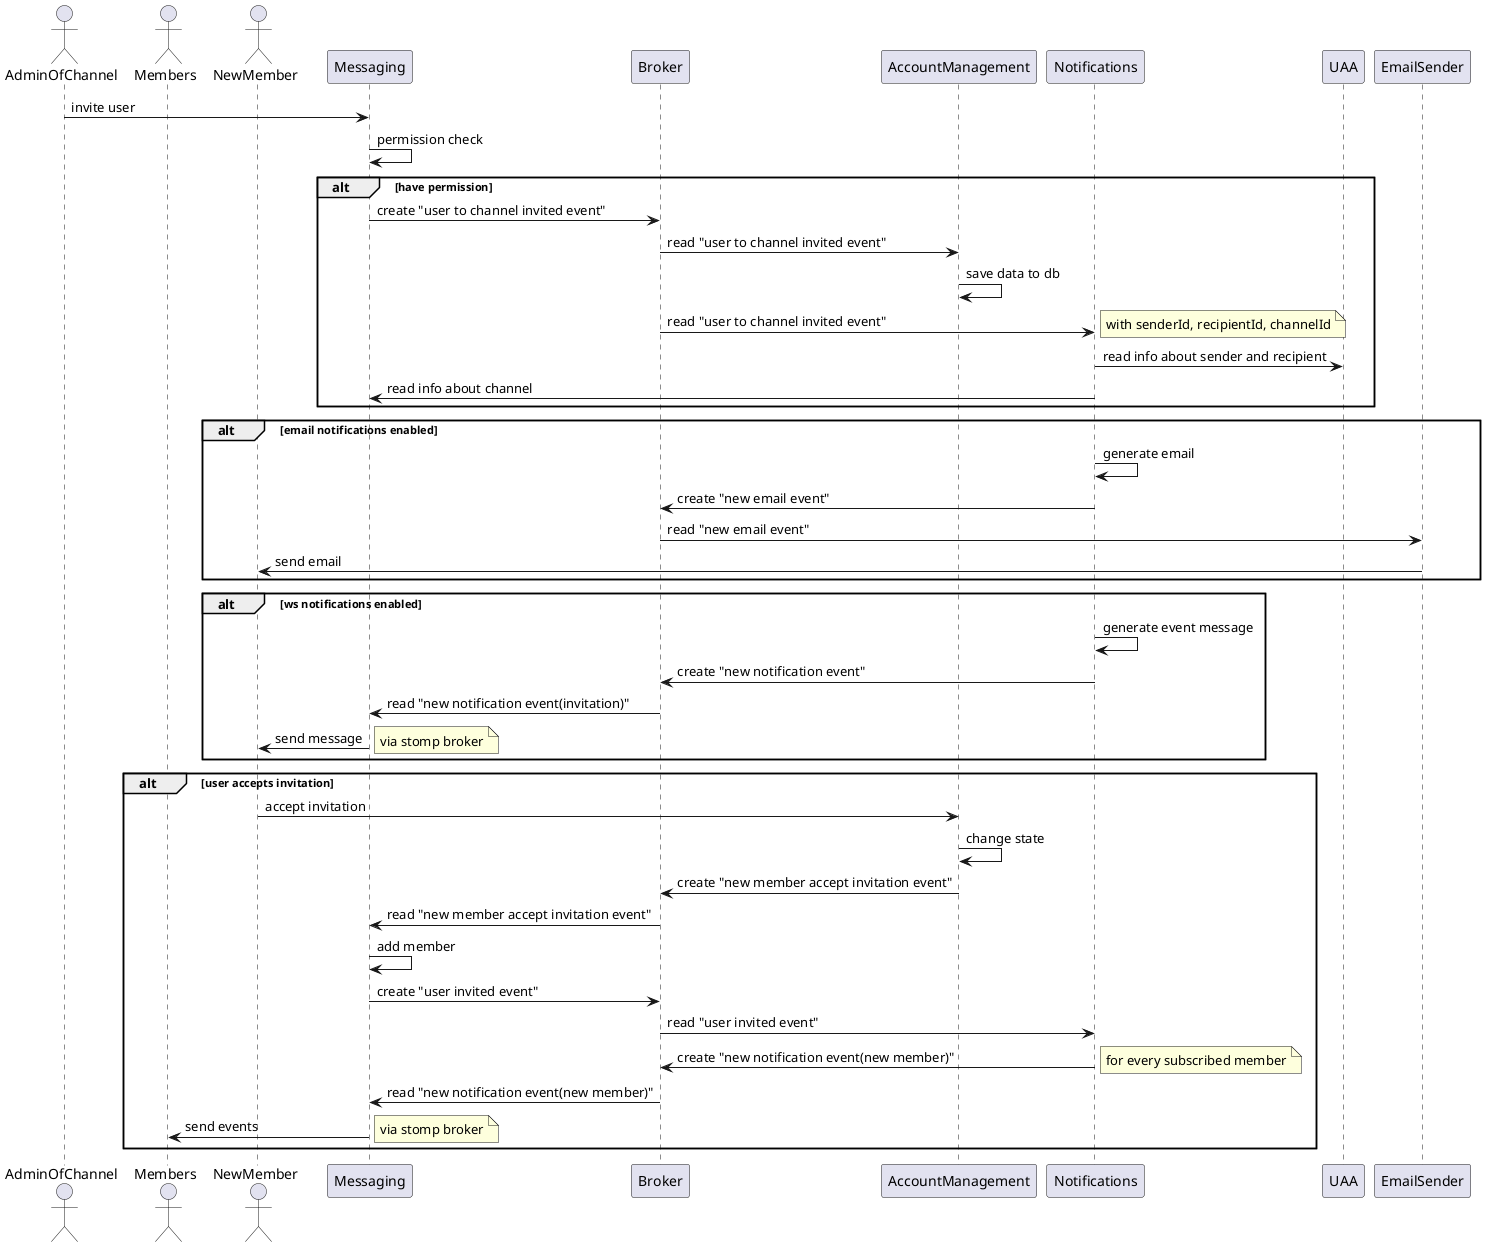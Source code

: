 @startuml

actor AdminOfChannel
actor Members
actor NewMember


AdminOfChannel -> Messaging: invite user
Messaging -> Messaging: permission check
alt have permission
    Messaging -> Broker: create "user to channel invited event"
    Broker -> AccountManagement: read "user to channel invited event"
    AccountManagement -> AccountManagement: save data to db
    Broker -> Notifications: read "user to channel invited event"
    note right: with senderId, recipientId, channelId
    Notifications -> UAA: read info about sender and recipient
    Notifications -> Messaging: read info about channel
end

alt email notifications enabled
    Notifications -> Notifications: generate email
    Notifications -> Broker: create "new email event"
    Broker -> EmailSender: read "new email event"
    EmailSender -> NewMember: send email
end

alt ws notifications enabled
    Notifications -> Notifications: generate event message
    Notifications -> Broker: create "new notification event"
    Broker -> Messaging: read "new notification event(invitation)"
    Messaging -> NewMember: send message
    note right: via stomp broker
end

alt user accepts invitation
    NewMember -> AccountManagement: accept invitation
    AccountManagement -> AccountManagement: change state
    AccountManagement -> Broker: create "new member accept invitation event"
    Broker -> Messaging: read "new member accept invitation event"
    Messaging -> Messaging : add member
    Messaging -> Broker: create "user invited event"
    Broker -> Notifications: read "user invited event"
    Notifications -> Broker: create "new notification event(new member)"
    note right
        for every subscribed member
    end note
    Broker -> Messaging: read "new notification event(new member)"
    Messaging -> Members: send events
    note right: via stomp broker
end

@enduml
